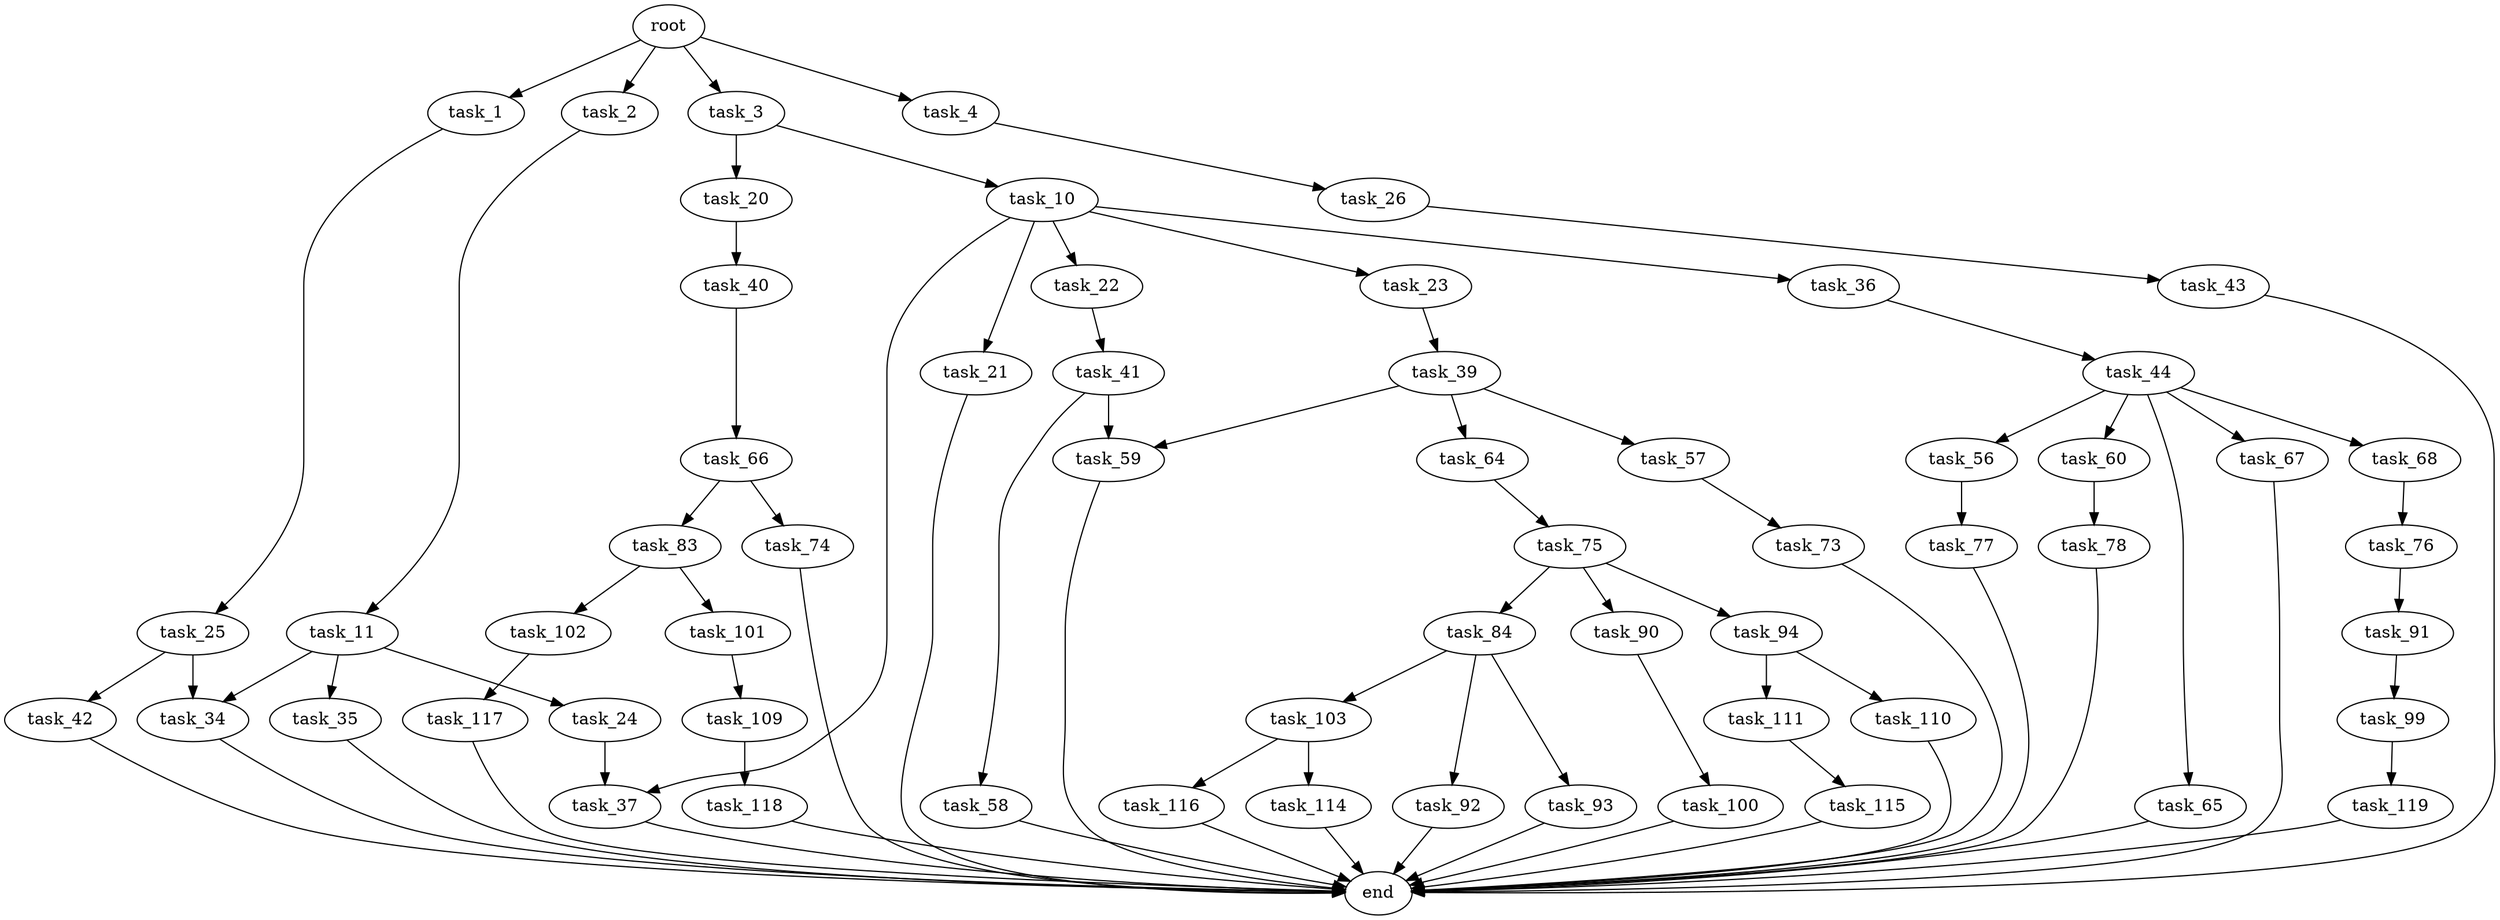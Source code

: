 digraph G {
  root [size="0.000000"];
  task_1 [size="368293445632.000000"];
  task_2 [size="4152049909.000000"];
  task_3 [size="22468524896.000000"];
  task_4 [size="134217728000.000000"];
  task_10 [size="133075927864.000000"];
  task_11 [size="1073741824000.000000"];
  task_20 [size="5691052759.000000"];
  task_21 [size="27555102909.000000"];
  task_22 [size="668942008361.000000"];
  task_23 [size="598352545467.000000"];
  task_24 [size="42232007242.000000"];
  task_25 [size="7030260261.000000"];
  task_26 [size="5308669095.000000"];
  task_34 [size="389995583820.000000"];
  task_35 [size="129930048410.000000"];
  task_36 [size="16741968787.000000"];
  task_37 [size="940219068.000000"];
  task_39 [size="31068396614.000000"];
  task_40 [size="28991029248.000000"];
  task_41 [size="1073741824000.000000"];
  task_42 [size="445990143364.000000"];
  task_43 [size="404841735466.000000"];
  task_44 [size="10868768672.000000"];
  task_56 [size="35535318120.000000"];
  task_57 [size="592599003132.000000"];
  task_58 [size="782757789696.000000"];
  task_59 [size="1073741824000.000000"];
  task_60 [size="208624587928.000000"];
  task_64 [size="371098454436.000000"];
  task_65 [size="25066210674.000000"];
  task_66 [size="18259531771.000000"];
  task_67 [size="1126270719973.000000"];
  task_68 [size="1073741824000.000000"];
  task_73 [size="31518159220.000000"];
  task_74 [size="8589934592.000000"];
  task_75 [size="231928233984.000000"];
  task_76 [size="368293445632.000000"];
  task_77 [size="1073741824000.000000"];
  task_78 [size="1073741824000.000000"];
  task_83 [size="17199616767.000000"];
  task_84 [size="86519719951.000000"];
  task_90 [size="33011144676.000000"];
  task_91 [size="2246614751.000000"];
  task_92 [size="28991029248.000000"];
  task_93 [size="10132385917.000000"];
  task_94 [size="28991029248.000000"];
  task_99 [size="231928233984.000000"];
  task_100 [size="1073741824000.000000"];
  task_101 [size="96938489963.000000"];
  task_102 [size="12172662937.000000"];
  task_103 [size="231928233984.000000"];
  task_109 [size="42806339244.000000"];
  task_110 [size="2716626761.000000"];
  task_111 [size="278115103129.000000"];
  task_114 [size="231928233984.000000"];
  task_115 [size="782757789696.000000"];
  task_116 [size="423124619959.000000"];
  task_117 [size="2408400769.000000"];
  task_118 [size="431969236870.000000"];
  task_119 [size="4968502580.000000"];
  end [size="0.000000"];

  root -> task_1 [size="1.000000"];
  root -> task_2 [size="1.000000"];
  root -> task_3 [size="1.000000"];
  root -> task_4 [size="1.000000"];
  task_1 -> task_25 [size="411041792.000000"];
  task_2 -> task_11 [size="301989888.000000"];
  task_3 -> task_10 [size="411041792.000000"];
  task_3 -> task_20 [size="411041792.000000"];
  task_4 -> task_26 [size="209715200.000000"];
  task_10 -> task_21 [size="301989888.000000"];
  task_10 -> task_22 [size="301989888.000000"];
  task_10 -> task_23 [size="301989888.000000"];
  task_10 -> task_36 [size="301989888.000000"];
  task_10 -> task_37 [size="301989888.000000"];
  task_11 -> task_24 [size="838860800.000000"];
  task_11 -> task_34 [size="838860800.000000"];
  task_11 -> task_35 [size="838860800.000000"];
  task_20 -> task_40 [size="134217728.000000"];
  task_21 -> end [size="1.000000"];
  task_22 -> task_41 [size="411041792.000000"];
  task_23 -> task_39 [size="536870912.000000"];
  task_24 -> task_37 [size="33554432.000000"];
  task_25 -> task_34 [size="209715200.000000"];
  task_25 -> task_42 [size="209715200.000000"];
  task_26 -> task_43 [size="301989888.000000"];
  task_34 -> end [size="1.000000"];
  task_35 -> end [size="1.000000"];
  task_36 -> task_44 [size="536870912.000000"];
  task_37 -> end [size="1.000000"];
  task_39 -> task_57 [size="838860800.000000"];
  task_39 -> task_59 [size="838860800.000000"];
  task_39 -> task_64 [size="838860800.000000"];
  task_40 -> task_66 [size="75497472.000000"];
  task_41 -> task_58 [size="838860800.000000"];
  task_41 -> task_59 [size="838860800.000000"];
  task_42 -> end [size="1.000000"];
  task_43 -> end [size="1.000000"];
  task_44 -> task_56 [size="679477248.000000"];
  task_44 -> task_60 [size="679477248.000000"];
  task_44 -> task_65 [size="679477248.000000"];
  task_44 -> task_67 [size="679477248.000000"];
  task_44 -> task_68 [size="679477248.000000"];
  task_56 -> task_77 [size="679477248.000000"];
  task_57 -> task_73 [size="411041792.000000"];
  task_58 -> end [size="1.000000"];
  task_59 -> end [size="1.000000"];
  task_60 -> task_78 [size="536870912.000000"];
  task_64 -> task_75 [size="411041792.000000"];
  task_65 -> end [size="1.000000"];
  task_66 -> task_74 [size="838860800.000000"];
  task_66 -> task_83 [size="838860800.000000"];
  task_67 -> end [size="1.000000"];
  task_68 -> task_76 [size="838860800.000000"];
  task_73 -> end [size="1.000000"];
  task_74 -> end [size="1.000000"];
  task_75 -> task_84 [size="301989888.000000"];
  task_75 -> task_90 [size="301989888.000000"];
  task_75 -> task_94 [size="301989888.000000"];
  task_76 -> task_91 [size="411041792.000000"];
  task_77 -> end [size="1.000000"];
  task_78 -> end [size="1.000000"];
  task_83 -> task_101 [size="679477248.000000"];
  task_83 -> task_102 [size="679477248.000000"];
  task_84 -> task_92 [size="75497472.000000"];
  task_84 -> task_93 [size="75497472.000000"];
  task_84 -> task_103 [size="75497472.000000"];
  task_90 -> task_100 [size="134217728.000000"];
  task_91 -> task_99 [size="75497472.000000"];
  task_92 -> end [size="1.000000"];
  task_93 -> end [size="1.000000"];
  task_94 -> task_110 [size="75497472.000000"];
  task_94 -> task_111 [size="75497472.000000"];
  task_99 -> task_119 [size="301989888.000000"];
  task_100 -> end [size="1.000000"];
  task_101 -> task_109 [size="75497472.000000"];
  task_102 -> task_117 [size="679477248.000000"];
  task_103 -> task_114 [size="301989888.000000"];
  task_103 -> task_116 [size="301989888.000000"];
  task_109 -> task_118 [size="679477248.000000"];
  task_110 -> end [size="1.000000"];
  task_111 -> task_115 [size="209715200.000000"];
  task_114 -> end [size="1.000000"];
  task_115 -> end [size="1.000000"];
  task_116 -> end [size="1.000000"];
  task_117 -> end [size="1.000000"];
  task_118 -> end [size="1.000000"];
  task_119 -> end [size="1.000000"];
}

